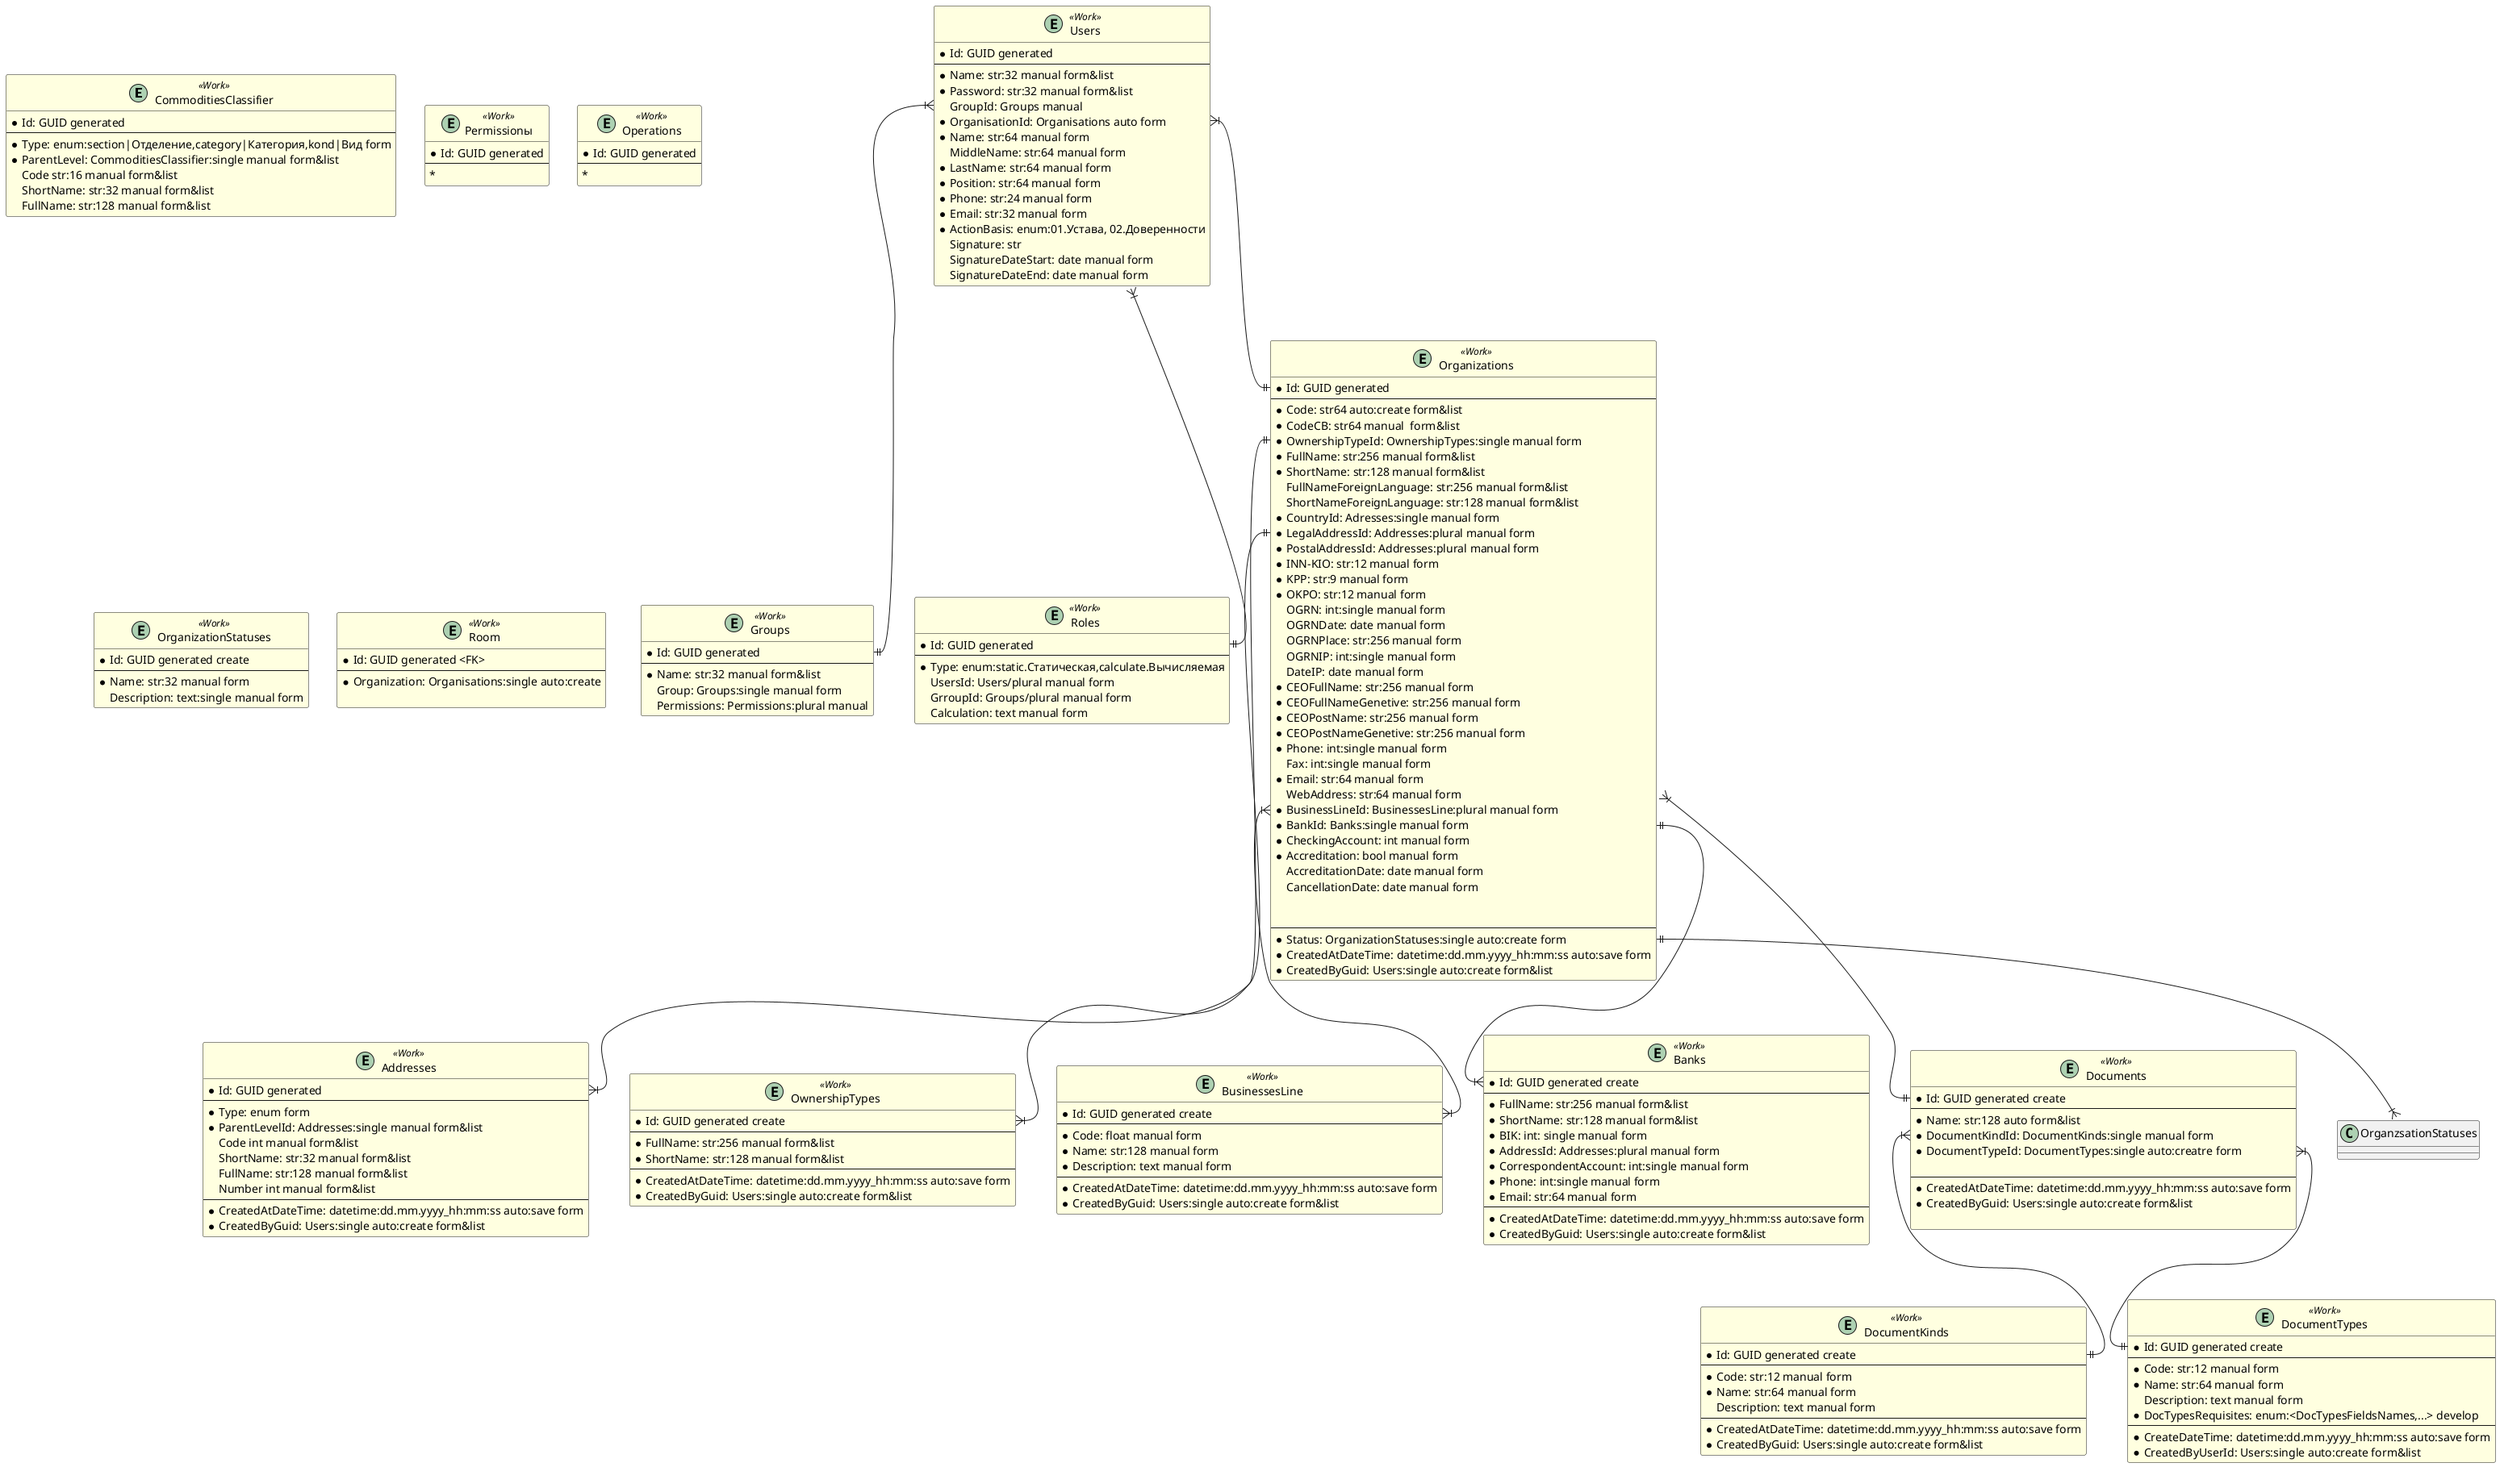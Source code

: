 @startuml "CTS Object Diagram"
/'**Легенда 
Обязательность заполнения реквизита (Mandatory):
    *                           Реквизит обязательный для заполненияТипы реквизита:

Типы данных (DataType):
    str:<long>                  Строка (string) определенной длинны в символах, размер лучше всего указывать кратным 8, т.е. 32, 64, 128, 256 и т.д., минимальная длина строки 32 символа.
    text                        Текст (text) неограниченно длинны.
    int                         Беззнаковое целое число (integer).
    float:<accuracy>            Число (numeric). Вещественное число с определенной точностью. Точность определяется количеством знаков после запятой в формате .<число знаковпосле запятой>.
    date:<mask>                 Дата (date). С помощью маски задается формат вводимого значения, dd, mm, yy, yyyy. Например: dd.mm.yyyy т.д.
    time:<mask>                 Время (time). С помощью маски задается формат вводимого значения, элементы маски hh, mm, ss. Пример: hh:mm:ss, hh:mm, mm:ss и т.д.
    datetime:<mask>             Дата и время (datetime). Дата, дата и время с определенной точностью. С помощью маски задается формат вводимого значения dd.mm.yyyy(yy)_hh:mm:ss, или dd.mm.yyyy(yy).
    bool                        Логический (boolean). Логическое значение - Истина/Лож. Используется для чек-боксов и радио-кнопок.
    enum                        Перечисление (enumeration). Значения перечисления указываются в следующей строке в <enumvalue:>, в виде комментария обозначаемом "'", через "," в формате <code>|<Name>. Перечисление, используется для полей с выпадающим списком к количеством значенией не более 5-10.
    bin                         Бинарный (binary) тип данных. Используется для указания на то что в поле будут хранится именно бинарные данные, например, такие как бинарный данные различных файлов и т.д.
    <ObjectName>:<choice_type>  Указывается имя объекта значение записи которго используется в качестве значения реквизита. Тип выбора - single (одно значение)/plural (несколько значений).

Заполнение реквзитов (Filling):
    manual                      Заполняется вручную.
    auto:create/save            Заполняется автоматически при создании/сохранении записи.
    generated:create/save       Генерируется автоматически при созранении/созранении записи.
    <value>                     Заполняется конкретным значеним по умолчанию при создании записи, например - true.
    develop                     Заполняется в процессе разработки ПО.

Отображение реквизита в интерфейсе (Visibility): 
    form                        Отображать в представлиении формы карточки экземпляра объекта.
    list                        Отображать в представлении реестра (списка) объектов.   
    Может быть  указано сразу оба значения через "&". 

Формат описания объектов (сущьностей):
    EntityName                  Имя объекта.
    EntityStage                 Состояние объекта, Work (в работе)/Ready (готово)    'Сущьности:

    /'Наименование объекта'/ entity EntityName <<EntityStage>> {
        /'Наименование реквизита'/<Mandatory>RequisiteName: DataType:argument Filling Visibility
    }
        
    'Пример:
    /'Пользователи'/ entity Users <<Work>> {
        *Id: int generated
        --
        /'Имя пользователя'/ *Name: str:32 manual form&list
        /'Пароль'/ *Password: str:32 manual form&list
        /'Группа'/ Group: Groups manual
    }
'/

'**Оформление объектов
skinparam class {
/'Готово'/      BackgroundColor<<Ready>>    LightGreen
/'В работе'/    BackgroundColor<<Work>>     LightYellow
}

'**Объекты

/'Классификатор товаров'/ entity  CommoditiesClassifier <<Work>> {
    *Id: GUID generated
    --
    /'Тип записи'/ *Type: enum:section|Отделение,category|Категория,kond|Вид form
    /'Уровень родитель'/ *ParentLevel: CommoditiesClassifier:single manual form&list
    /'Код'/ Code str:16 manual form&list
    /'Краткое наименование'/ ShortName: str:32 manual form&list
    /'Полное наименование'/ FullName: str:128 manual form&list
 }

/'Пользователи'/ entity Users <<Work>> {
    *Id: GUID generated
    --
    /'Имя пользователя'/ *Name: str:32 manual form&list
    /'Пароль'/ *Password: str:32 manual form&list
    /'???Группа'/ GroupId: Groups manual
    /'Организация'/ *OrganisationId: Organisations auto form
    /'Имя'/ *Name: str:64 manual form
    /'Отчество'/ MiddleName: str:64 manual form
    /'Фамилия'/ *LastName: str:64 manual form 
    /'Должность'/ *Position: str:64 manual form
    /'Телефон'/ *Phone: str:24 manual form
    /'Е-мэйл'/ *Email: str:32 manual form
    /'Действует на основании (устава/доверенности)'/ *ActionBasis: enum:01.Устава, 02.Доверенности
    /'ЭЦП'/ Signature: str
    /'Дата начала действия ЭЦП'/ SignatureDateStart: date manual form
    /'Дата окончания действия ЭЦП'/ SignatureDateEnd: date manual form
 }

/'Группы пользователей'/ entity Groups <<Work>> {
    *Id: GUID generated
    --
    /'Имя пользователя'/ *Name: str:32 manual form&list
    /'Группа'/ Group: Groups:single manual form
    /'Права'/ Permissions: Permissions:plural manual
 }

/'Разрешения'/ entity Permissionы <<Work>> {
    *Id: GUID generated
    --
    /''/ *
 }

/'???Операции'/ entity Operations <<Work>> {
    *Id: GUID generated
    --
    /''/ *
 }

/'Роли'/ entity Roles <<Work>> {
    *Id: GUID generated
    --
    /'Тип роли'/ *Type: enum:static.Статическая,calculate.Вычисляемая
    /'Пользователи'/ UsersId: Users/plural manual form
    /'Группы'/ GrroupId: Groups/plural manual form
    /'Вычисление'/ Calculation: text manual form
 }

/'Организации-участники торгов'/ entity Organizations <<Work>> {
    *Id: GUID generated
    --
    /'Код'/ *Code: str64 auto:create form&list 
    /'Код ЦБ'/*CodeCB: str64 manual  form&list
    /'!! Правила формирования Кода(прописать правила) Для Юр.лиц Код=ИНН; Для иностранных орг. Код= КИО; Для ИП Код= серия и номер паспорта'/
    /'Форма собственности'/ *OwnershipTypeId: OwnershipTypes:single manual form
    /'Полное наименование'/ *FullName: str:256 manual form&list
    /'Краткое наименование'/ *ShortName: str:128 manual form&list
    /'!!Только для ин.юр. лиц!! Полное наименование на иностранном языке'/ FullNameForeignLanguage: str:256 manual form&list
    /'!!Только для ин.юр. лиц!! Краткое наименование'/ ShortNameForeignLanguage: str:128 manual form&list
    /'Код страны'/*CountryId: Adresses:single manual form
    /'Юридический адрес'/ *LegalAddressId: Addresses:plural manual form
    /'Почтовый адрес'/ *PostalAddressId: Addresses:plural manual form
    /'ИНН'/ *INN-KIO: str:12 manual form
    /'КПП'/ *KPP: str:9 manual form
    /'ОКПО'/ *OKPO: str:12 manual form
    /'ОГРН'/ OGRN: int:single manual form
    /'Дата выдачи ОГРН'/ OGRNDate: date manual form
    /'Место выдачи ОГРН'/ OGRNPlace: str:256 manual form
    /'!!! Только для ИП!!! ОГРНИП'/ OGRNIP: int:single manual form
    /'!!! Только для ИП!!! Дата регистрации ИП'/ DateIP: date manual form
    /'Дата государственной регистрации физического лица в качестве ИП'/
    /'ФИО руководителя'/ *CEOFullName: str:256 manual form
    /'ФИО руководителя в родительном падеже'/ *CEOFullNameGenetive: str:256 manual form
    /'Должность руководителя'/ *CEOPostName: str:256 manual form
    /'Должность руководителя в родительном падеже'/ *CEOPostNameGenetive: str:256 manual form
    /'Телефон'/ *Phone: int:single manual form
    /'Факс'/ Fax: int:single manual form
    /'Е-мэйл'/ *Email: str:64 manual form
    /'Web-адрес'/ WebAddress: str:64 manual form
    /'??? Вид деятельности (Код ОКВЭД)'/ *BusinessLineId: BusinessesLine:plural manual form
    /'Наименование банка'/ *BankId: Banks:single manual form
    /'Расчетный счёт'/ *CheckingAccount: int manual form
    /'??? Аккредитация'/ *Accreditation: bool manual form
    /'???Дата аккредитации'/ AccreditationDate: date manual form
    /'???Дата отмены аккредитации'/ CancellationDate: date manual form
    

    --
    /'Статус'/ *Status: OrganizationStatuses:single auto:create form
    /'Создано'/ *CreatedAtDateTime: datetime:dd.mm.yyyy_hh:mm:ss auto:save form
    /'Автор'/ *CreatedByGuid: Users:single auto:create form&list
}

/'Адреса'/ entity Addresses <<Work>> {
    *Id: GUID generated
    --
    /'Тип записи'/ *Type: enum form
    'enumvalue: postcode|Индекс,country|Страна,region|Регион,city|Город,township|Поселок,village|Древня,street|Улица,bilding|Дом,housing|Корпус,room|Комната,station|Станция
    /'Уровень родитель'/ *ParentLevelId: Addresses:single manual form&list
    /'Код'/ Code int manual form&list
    /'Краткое наименование'/ ShortName: str:32 manual form&list
    /'Полное наименование'/ FullName: str:128 manual form&list
    /'Номер'/ Number int manual form&list
    --
    /'Создано'/ *CreatedAtDateTime: datetime:dd.mm.yyyy_hh:mm:ss auto:save form
    /'Автор'/ *CreatedByGuid: Users:single auto:create form&list
}



/'Формы собственности'/  entity OwnershipTypes <<Work>> {
    *Id: GUID generated create
    --
    /'Полное наименование'/ *FullName: str:256 manual form&list
    /'Краткое наименование'/ *ShortName: str:128 manual form&list
    --
    /'Создано'/ *CreatedAtDateTime: datetime:dd.mm.yyyy_hh:mm:ss auto:save form
    /'Автор'/ *CreatedByGuid: Users:single auto:create form&list
} 

/'Виды деятельности'/ entity BusinessesLine <<Work>> {
    *Id: GUID generated create
    --
    /'Код'/ *Code: float manual form
    /'Наименование'/ *Name: str:128 manual form
    /'Расшифровка'/ *Description: text manual form
    --
    /'Создано'/ *CreatedAtDateTime: datetime:dd.mm.yyyy_hh:mm:ss auto:save form
    /'Автор'/ *CreatedByGuid: Users:single auto:create form&list
}

/'Банки'/ entity Banks <<Work>> {
    *Id: GUID generated create
    --
    /'Полное наименование'/ *FullName: str:256 manual form&list
    /'Краткое наименование'/ *ShortName: str:128 manual form&list
    /'БИК'/ *BIK: int: single manual form
    /'Адрес'/ *AddressId: Addresses:plural manual form
    /'Корресподентский счёт'/ *CorrespondentAccount: int:single manual form
    /'Телефон'/ *Phone: int:single manual form
    /'E-мэйл'/ *Email: str:64 manual form
    --
    /'Создано'/ *CreatedAtDateTime: datetime:dd.mm.yyyy_hh:mm:ss auto:save form
    /'Автор'/ *CreatedByGuid: Users:single auto:create form&list
}

/'Статус организации'/ entity OrganizationStatuses <<Work>> {
    *Id: GUID generated create
    --
    /'Название'/ *Name: str:32 manual form
    /'Описание'/ Description: text:single manual form
}

/'Документы'/ entity Documents <<Work>> {
    *Id: GUID generated create
    --
    /'Название Документа'/ *Name: str:128 auto form&list
    /'Указать принцип формирования наименования'/
    /'Вид документа'/ *DocumentKindId: DocumentKinds:single manual form 
    /'Тип карточки документы'/ *DocumentTypeId: DocumentTypes:single auto:creatre form 
    
    --
    /'Создано'/ *CreatedAtDateTime: datetime:dd.mm.yyyy_hh:mm:ss auto:save form
    /'Автор'/ *CreatedByGuid: Users:single auto:create form&list
    
}

/'Вид документа'/ entity DocumentKinds <<Work>>{
    *Id: GUID generated create
    --
    /'Код'/ *Code: str:12 manual form
    /'Наименование'/  *Name: str:64 manual form
    /'Описание'/ Description: text manual form
    --
    /'Создано'/ *CreatedAtDateTime: datetime:dd.mm.yyyy_hh:mm:ss auto:save form
    /'Автор'/ *CreatedByGuid: Users:single auto:create form&list
}

/'Тип карточки документа'/ entity DocumentTypes <<Work>>{
    *Id: GUID generated create
    --
    /'Код'/ *Code: str:12 manual form
    /'Наименование'/  *Name: str:64 manual form
    /'Описание'/ Description: text manual form
    /'Перечень реквизитов типа карточки'/ *DocTypesRequisites: enum:<DocTypesFieldsNames,...> develop
    --
    /'Создано'/ *CreateDateTime: datetime:dd.mm.yyyy_hh:mm:ss auto:save form
    /'Автор'/ *CreatedByUserId: Users:single auto:create form&list
}


/'???Личный кабинет'/ entity Room <<Work>> {
    *Id: GUID generated <FK>
    --
    /'Организация'/ *Organization: Organisations:single auto:create

}

'**Связи объектов

'Пользователи
Users::Organisation }|--|| Organizations::Id
Users::Groups }|--||Groups::Id
Users::Roles }|--|| Roles::Id

'Организация
Organizations::Documents }|--||Documents::Id
Organizations::OwnershipTypes ||--|{ OwnershipTypes::Id
Organizations::BusinessesLine }|--|{ BusinessesLine::Id
Organizations::Addresses ||--|{ Addresses::Id
Organizations::Banks ||--|{ Banks::Id
Organizations::OrganizationStatuses ||--|{ OrganzsationStatuses::Id

'Документация
Documents::DocumentKinds }|--|| DocumentKinds::Id
Documents::DocumentTypes }|--|| DocumentTypes::Id




@enduml